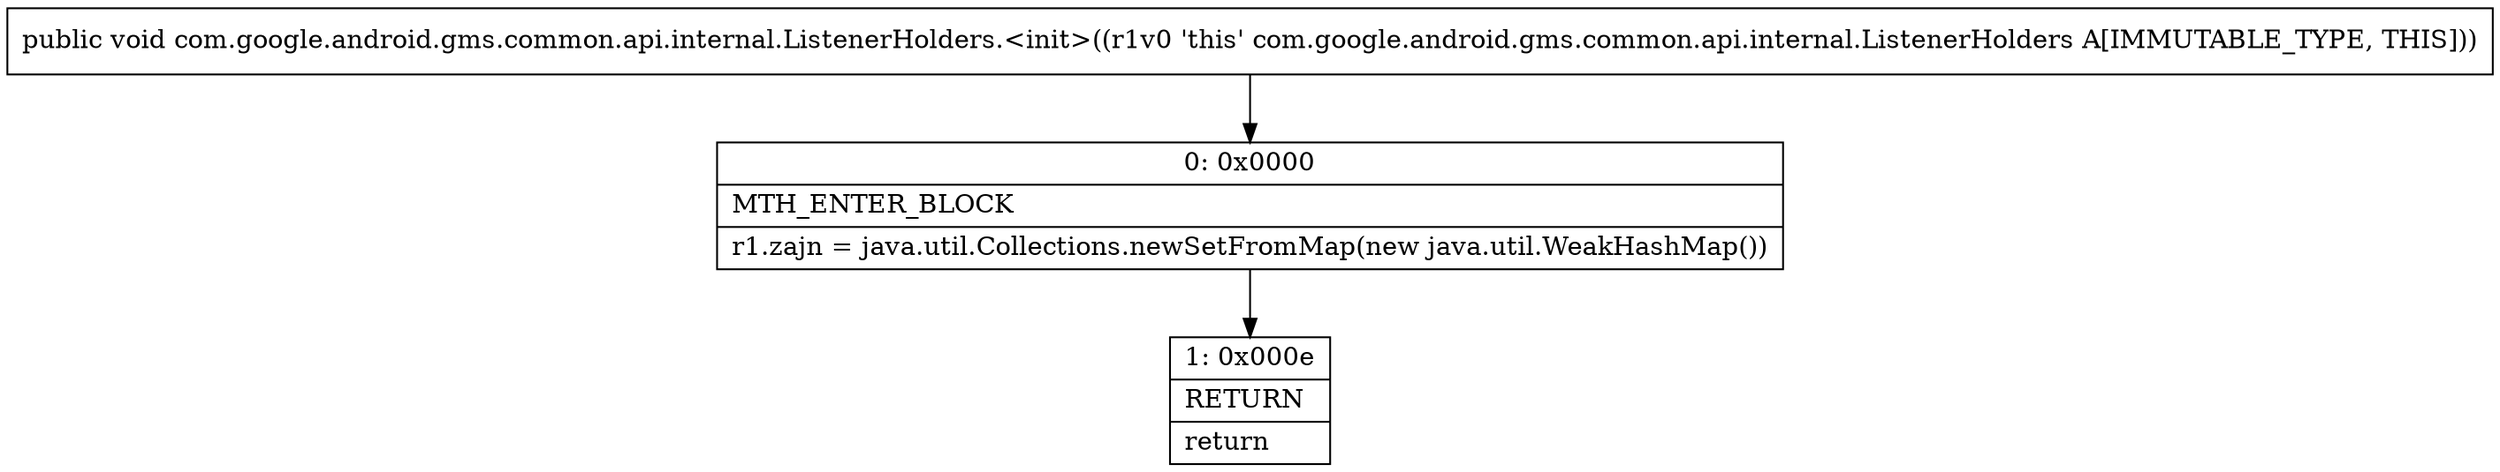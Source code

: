 digraph "CFG forcom.google.android.gms.common.api.internal.ListenerHolders.\<init\>()V" {
Node_0 [shape=record,label="{0\:\ 0x0000|MTH_ENTER_BLOCK\l|r1.zajn = java.util.Collections.newSetFromMap(new java.util.WeakHashMap())\l}"];
Node_1 [shape=record,label="{1\:\ 0x000e|RETURN\l|return\l}"];
MethodNode[shape=record,label="{public void com.google.android.gms.common.api.internal.ListenerHolders.\<init\>((r1v0 'this' com.google.android.gms.common.api.internal.ListenerHolders A[IMMUTABLE_TYPE, THIS])) }"];
MethodNode -> Node_0;
Node_0 -> Node_1;
}

